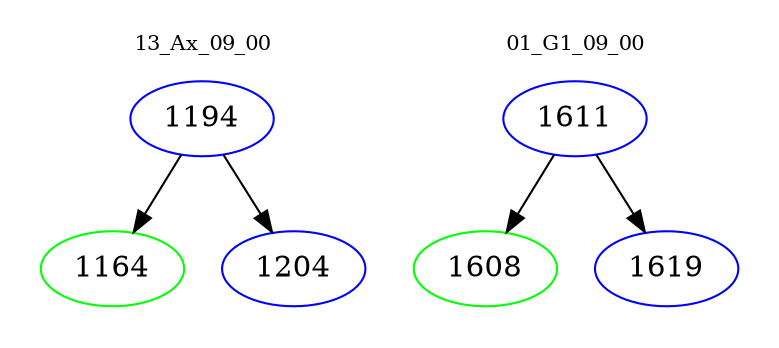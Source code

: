 digraph{
subgraph cluster_0 {
color = white
label = "13_Ax_09_00";
fontsize=10;
T0_1194 [label="1194", color="blue"]
T0_1194 -> T0_1164 [color="black"]
T0_1164 [label="1164", color="green"]
T0_1194 -> T0_1204 [color="black"]
T0_1204 [label="1204", color="blue"]
}
subgraph cluster_1 {
color = white
label = "01_G1_09_00";
fontsize=10;
T1_1611 [label="1611", color="blue"]
T1_1611 -> T1_1608 [color="black"]
T1_1608 [label="1608", color="green"]
T1_1611 -> T1_1619 [color="black"]
T1_1619 [label="1619", color="blue"]
}
}
